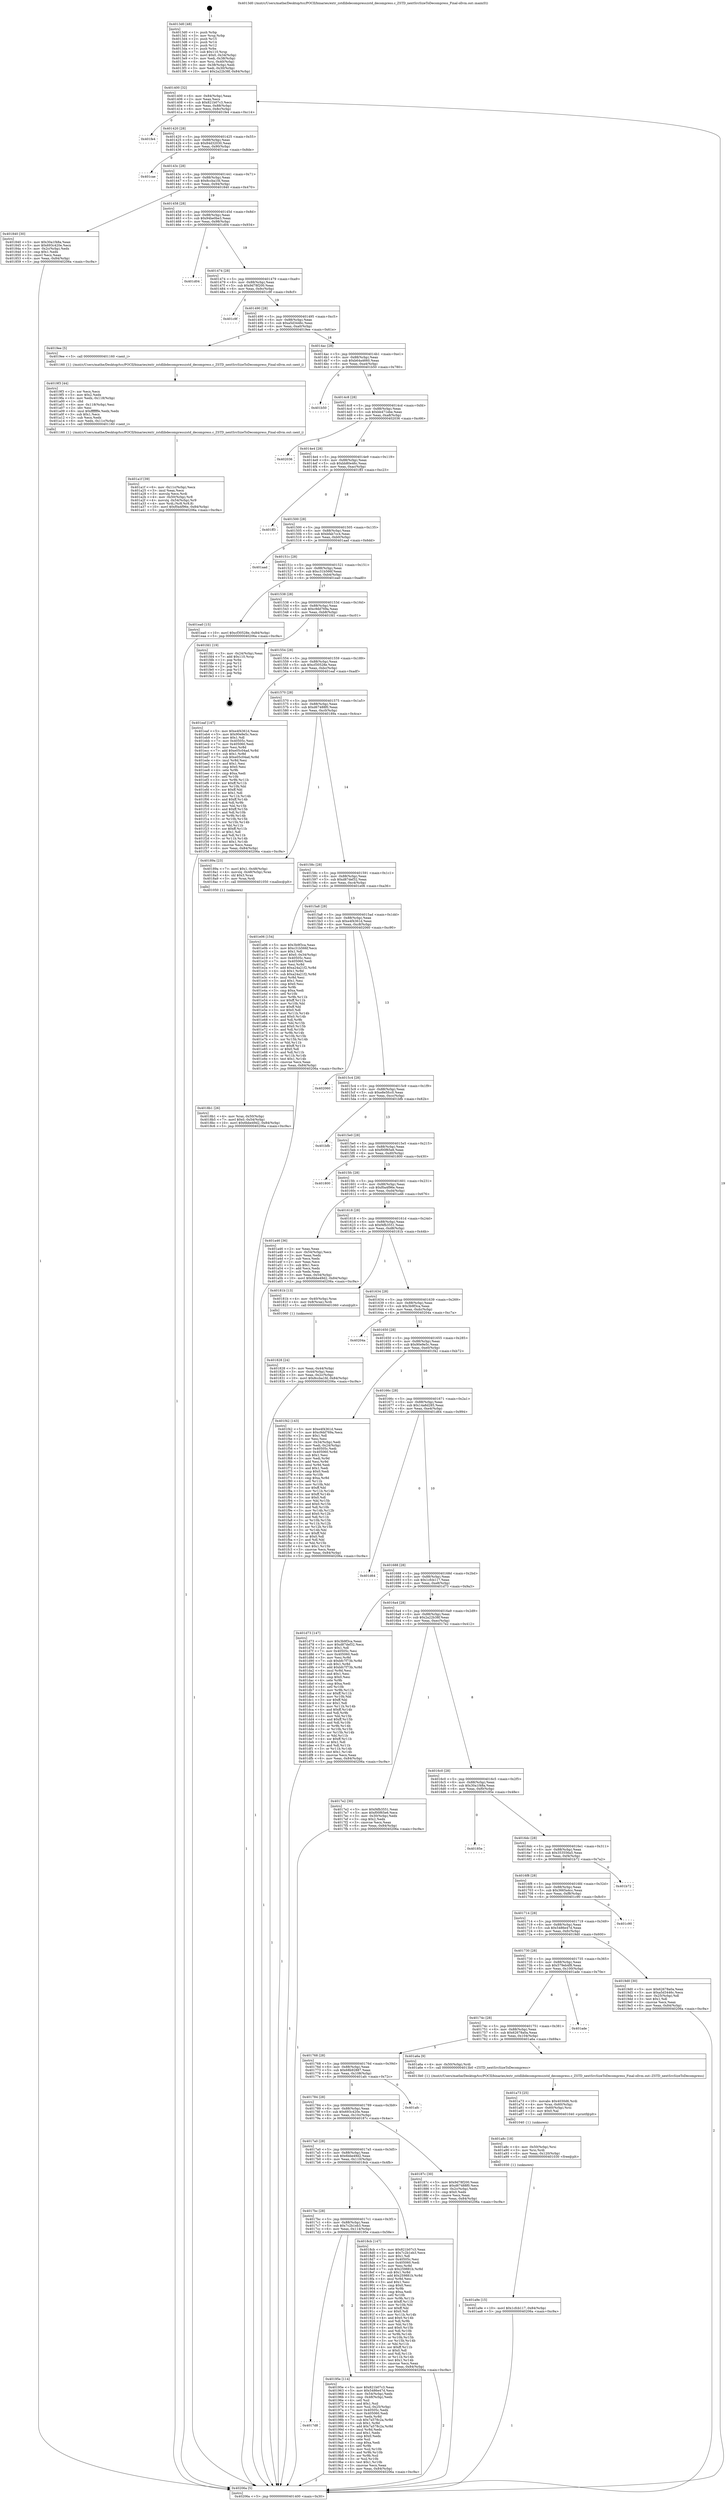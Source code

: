 digraph "0x4013d0" {
  label = "0x4013d0 (/mnt/c/Users/mathe/Desktop/tcc/POCII/binaries/extr_zstdlibdecompresszstd_decompress.c_ZSTD_nextSrcSizeToDecompress_Final-ollvm.out::main(0))"
  labelloc = "t"
  node[shape=record]

  Entry [label="",width=0.3,height=0.3,shape=circle,fillcolor=black,style=filled]
  "0x401400" [label="{
     0x401400 [32]\l
     | [instrs]\l
     &nbsp;&nbsp;0x401400 \<+6\>: mov -0x84(%rbp),%eax\l
     &nbsp;&nbsp;0x401406 \<+2\>: mov %eax,%ecx\l
     &nbsp;&nbsp;0x401408 \<+6\>: sub $0x821b07c3,%ecx\l
     &nbsp;&nbsp;0x40140e \<+6\>: mov %eax,-0x88(%rbp)\l
     &nbsp;&nbsp;0x401414 \<+6\>: mov %ecx,-0x8c(%rbp)\l
     &nbsp;&nbsp;0x40141a \<+6\>: je 0000000000401fe4 \<main+0xc14\>\l
  }"]
  "0x401fe4" [label="{
     0x401fe4\l
  }", style=dashed]
  "0x401420" [label="{
     0x401420 [28]\l
     | [instrs]\l
     &nbsp;&nbsp;0x401420 \<+5\>: jmp 0000000000401425 \<main+0x55\>\l
     &nbsp;&nbsp;0x401425 \<+6\>: mov -0x88(%rbp),%eax\l
     &nbsp;&nbsp;0x40142b \<+5\>: sub $0x84d32030,%eax\l
     &nbsp;&nbsp;0x401430 \<+6\>: mov %eax,-0x90(%rbp)\l
     &nbsp;&nbsp;0x401436 \<+6\>: je 0000000000401cae \<main+0x8de\>\l
  }"]
  Exit [label="",width=0.3,height=0.3,shape=circle,fillcolor=black,style=filled,peripheries=2]
  "0x401cae" [label="{
     0x401cae\l
  }", style=dashed]
  "0x40143c" [label="{
     0x40143c [28]\l
     | [instrs]\l
     &nbsp;&nbsp;0x40143c \<+5\>: jmp 0000000000401441 \<main+0x71\>\l
     &nbsp;&nbsp;0x401441 \<+6\>: mov -0x88(%rbp),%eax\l
     &nbsp;&nbsp;0x401447 \<+5\>: sub $0x8ccba1fd,%eax\l
     &nbsp;&nbsp;0x40144c \<+6\>: mov %eax,-0x94(%rbp)\l
     &nbsp;&nbsp;0x401452 \<+6\>: je 0000000000401840 \<main+0x470\>\l
  }"]
  "0x401a9e" [label="{
     0x401a9e [15]\l
     | [instrs]\l
     &nbsp;&nbsp;0x401a9e \<+10\>: movl $0x1cfcb117,-0x84(%rbp)\l
     &nbsp;&nbsp;0x401aa8 \<+5\>: jmp 000000000040206a \<main+0xc9a\>\l
  }"]
  "0x401840" [label="{
     0x401840 [30]\l
     | [instrs]\l
     &nbsp;&nbsp;0x401840 \<+5\>: mov $0x30a1f48a,%eax\l
     &nbsp;&nbsp;0x401845 \<+5\>: mov $0x693c420e,%ecx\l
     &nbsp;&nbsp;0x40184a \<+3\>: mov -0x2c(%rbp),%edx\l
     &nbsp;&nbsp;0x40184d \<+3\>: cmp $0x1,%edx\l
     &nbsp;&nbsp;0x401850 \<+3\>: cmovl %ecx,%eax\l
     &nbsp;&nbsp;0x401853 \<+6\>: mov %eax,-0x84(%rbp)\l
     &nbsp;&nbsp;0x401859 \<+5\>: jmp 000000000040206a \<main+0xc9a\>\l
  }"]
  "0x401458" [label="{
     0x401458 [28]\l
     | [instrs]\l
     &nbsp;&nbsp;0x401458 \<+5\>: jmp 000000000040145d \<main+0x8d\>\l
     &nbsp;&nbsp;0x40145d \<+6\>: mov -0x88(%rbp),%eax\l
     &nbsp;&nbsp;0x401463 \<+5\>: sub $0x94be0be3,%eax\l
     &nbsp;&nbsp;0x401468 \<+6\>: mov %eax,-0x98(%rbp)\l
     &nbsp;&nbsp;0x40146e \<+6\>: je 0000000000401d04 \<main+0x934\>\l
  }"]
  "0x401a8c" [label="{
     0x401a8c [18]\l
     | [instrs]\l
     &nbsp;&nbsp;0x401a8c \<+4\>: mov -0x50(%rbp),%rsi\l
     &nbsp;&nbsp;0x401a90 \<+3\>: mov %rsi,%rdi\l
     &nbsp;&nbsp;0x401a93 \<+6\>: mov %eax,-0x120(%rbp)\l
     &nbsp;&nbsp;0x401a99 \<+5\>: call 0000000000401030 \<free@plt\>\l
     | [calls]\l
     &nbsp;&nbsp;0x401030 \{1\} (unknown)\l
  }"]
  "0x401d04" [label="{
     0x401d04\l
  }", style=dashed]
  "0x401474" [label="{
     0x401474 [28]\l
     | [instrs]\l
     &nbsp;&nbsp;0x401474 \<+5\>: jmp 0000000000401479 \<main+0xa9\>\l
     &nbsp;&nbsp;0x401479 \<+6\>: mov -0x88(%rbp),%eax\l
     &nbsp;&nbsp;0x40147f \<+5\>: sub $0x9d78f200,%eax\l
     &nbsp;&nbsp;0x401484 \<+6\>: mov %eax,-0x9c(%rbp)\l
     &nbsp;&nbsp;0x40148a \<+6\>: je 0000000000401c9f \<main+0x8cf\>\l
  }"]
  "0x401a73" [label="{
     0x401a73 [25]\l
     | [instrs]\l
     &nbsp;&nbsp;0x401a73 \<+10\>: movabs $0x4030d6,%rdi\l
     &nbsp;&nbsp;0x401a7d \<+4\>: mov %rax,-0x60(%rbp)\l
     &nbsp;&nbsp;0x401a81 \<+4\>: mov -0x60(%rbp),%rsi\l
     &nbsp;&nbsp;0x401a85 \<+2\>: mov $0x0,%al\l
     &nbsp;&nbsp;0x401a87 \<+5\>: call 0000000000401040 \<printf@plt\>\l
     | [calls]\l
     &nbsp;&nbsp;0x401040 \{1\} (unknown)\l
  }"]
  "0x401c9f" [label="{
     0x401c9f\l
  }", style=dashed]
  "0x401490" [label="{
     0x401490 [28]\l
     | [instrs]\l
     &nbsp;&nbsp;0x401490 \<+5\>: jmp 0000000000401495 \<main+0xc5\>\l
     &nbsp;&nbsp;0x401495 \<+6\>: mov -0x88(%rbp),%eax\l
     &nbsp;&nbsp;0x40149b \<+5\>: sub $0xa5d3446c,%eax\l
     &nbsp;&nbsp;0x4014a0 \<+6\>: mov %eax,-0xa0(%rbp)\l
     &nbsp;&nbsp;0x4014a6 \<+6\>: je 00000000004019ee \<main+0x61e\>\l
  }"]
  "0x401a1f" [label="{
     0x401a1f [39]\l
     | [instrs]\l
     &nbsp;&nbsp;0x401a1f \<+6\>: mov -0x11c(%rbp),%ecx\l
     &nbsp;&nbsp;0x401a25 \<+3\>: imul %eax,%ecx\l
     &nbsp;&nbsp;0x401a28 \<+3\>: movslq %ecx,%rdi\l
     &nbsp;&nbsp;0x401a2b \<+4\>: mov -0x50(%rbp),%r8\l
     &nbsp;&nbsp;0x401a2f \<+4\>: movslq -0x54(%rbp),%r9\l
     &nbsp;&nbsp;0x401a33 \<+4\>: mov %rdi,(%r8,%r9,8)\l
     &nbsp;&nbsp;0x401a37 \<+10\>: movl $0xf0a4f96e,-0x84(%rbp)\l
     &nbsp;&nbsp;0x401a41 \<+5\>: jmp 000000000040206a \<main+0xc9a\>\l
  }"]
  "0x4019ee" [label="{
     0x4019ee [5]\l
     | [instrs]\l
     &nbsp;&nbsp;0x4019ee \<+5\>: call 0000000000401160 \<next_i\>\l
     | [calls]\l
     &nbsp;&nbsp;0x401160 \{1\} (/mnt/c/Users/mathe/Desktop/tcc/POCII/binaries/extr_zstdlibdecompresszstd_decompress.c_ZSTD_nextSrcSizeToDecompress_Final-ollvm.out::next_i)\l
  }"]
  "0x4014ac" [label="{
     0x4014ac [28]\l
     | [instrs]\l
     &nbsp;&nbsp;0x4014ac \<+5\>: jmp 00000000004014b1 \<main+0xe1\>\l
     &nbsp;&nbsp;0x4014b1 \<+6\>: mov -0x88(%rbp),%eax\l
     &nbsp;&nbsp;0x4014b7 \<+5\>: sub $0xb64a4660,%eax\l
     &nbsp;&nbsp;0x4014bc \<+6\>: mov %eax,-0xa4(%rbp)\l
     &nbsp;&nbsp;0x4014c2 \<+6\>: je 0000000000401b50 \<main+0x780\>\l
  }"]
  "0x4019f3" [label="{
     0x4019f3 [44]\l
     | [instrs]\l
     &nbsp;&nbsp;0x4019f3 \<+2\>: xor %ecx,%ecx\l
     &nbsp;&nbsp;0x4019f5 \<+5\>: mov $0x2,%edx\l
     &nbsp;&nbsp;0x4019fa \<+6\>: mov %edx,-0x118(%rbp)\l
     &nbsp;&nbsp;0x401a00 \<+1\>: cltd\l
     &nbsp;&nbsp;0x401a01 \<+6\>: mov -0x118(%rbp),%esi\l
     &nbsp;&nbsp;0x401a07 \<+2\>: idiv %esi\l
     &nbsp;&nbsp;0x401a09 \<+6\>: imul $0xfffffffe,%edx,%edx\l
     &nbsp;&nbsp;0x401a0f \<+3\>: sub $0x1,%ecx\l
     &nbsp;&nbsp;0x401a12 \<+2\>: sub %ecx,%edx\l
     &nbsp;&nbsp;0x401a14 \<+6\>: mov %edx,-0x11c(%rbp)\l
     &nbsp;&nbsp;0x401a1a \<+5\>: call 0000000000401160 \<next_i\>\l
     | [calls]\l
     &nbsp;&nbsp;0x401160 \{1\} (/mnt/c/Users/mathe/Desktop/tcc/POCII/binaries/extr_zstdlibdecompresszstd_decompress.c_ZSTD_nextSrcSizeToDecompress_Final-ollvm.out::next_i)\l
  }"]
  "0x401b50" [label="{
     0x401b50\l
  }", style=dashed]
  "0x4014c8" [label="{
     0x4014c8 [28]\l
     | [instrs]\l
     &nbsp;&nbsp;0x4014c8 \<+5\>: jmp 00000000004014cd \<main+0xfd\>\l
     &nbsp;&nbsp;0x4014cd \<+6\>: mov -0x88(%rbp),%eax\l
     &nbsp;&nbsp;0x4014d3 \<+5\>: sub $0xbb471ebe,%eax\l
     &nbsp;&nbsp;0x4014d8 \<+6\>: mov %eax,-0xa8(%rbp)\l
     &nbsp;&nbsp;0x4014de \<+6\>: je 0000000000402036 \<main+0xc66\>\l
  }"]
  "0x4017d8" [label="{
     0x4017d8\l
  }", style=dashed]
  "0x402036" [label="{
     0x402036\l
  }", style=dashed]
  "0x4014e4" [label="{
     0x4014e4 [28]\l
     | [instrs]\l
     &nbsp;&nbsp;0x4014e4 \<+5\>: jmp 00000000004014e9 \<main+0x119\>\l
     &nbsp;&nbsp;0x4014e9 \<+6\>: mov -0x88(%rbp),%eax\l
     &nbsp;&nbsp;0x4014ef \<+5\>: sub $0xbb80e46c,%eax\l
     &nbsp;&nbsp;0x4014f4 \<+6\>: mov %eax,-0xac(%rbp)\l
     &nbsp;&nbsp;0x4014fa \<+6\>: je 0000000000401ff3 \<main+0xc23\>\l
  }"]
  "0x40195e" [label="{
     0x40195e [114]\l
     | [instrs]\l
     &nbsp;&nbsp;0x40195e \<+5\>: mov $0x821b07c3,%eax\l
     &nbsp;&nbsp;0x401963 \<+5\>: mov $0x5486e47d,%ecx\l
     &nbsp;&nbsp;0x401968 \<+3\>: mov -0x54(%rbp),%edx\l
     &nbsp;&nbsp;0x40196b \<+3\>: cmp -0x48(%rbp),%edx\l
     &nbsp;&nbsp;0x40196e \<+4\>: setl %sil\l
     &nbsp;&nbsp;0x401972 \<+4\>: and $0x1,%sil\l
     &nbsp;&nbsp;0x401976 \<+4\>: mov %sil,-0x25(%rbp)\l
     &nbsp;&nbsp;0x40197a \<+7\>: mov 0x40505c,%edx\l
     &nbsp;&nbsp;0x401981 \<+7\>: mov 0x405060,%edi\l
     &nbsp;&nbsp;0x401988 \<+3\>: mov %edx,%r8d\l
     &nbsp;&nbsp;0x40198b \<+7\>: sub $0x7a578c2a,%r8d\l
     &nbsp;&nbsp;0x401992 \<+4\>: sub $0x1,%r8d\l
     &nbsp;&nbsp;0x401996 \<+7\>: add $0x7a578c2a,%r8d\l
     &nbsp;&nbsp;0x40199d \<+4\>: imul %r8d,%edx\l
     &nbsp;&nbsp;0x4019a1 \<+3\>: and $0x1,%edx\l
     &nbsp;&nbsp;0x4019a4 \<+3\>: cmp $0x0,%edx\l
     &nbsp;&nbsp;0x4019a7 \<+4\>: sete %sil\l
     &nbsp;&nbsp;0x4019ab \<+3\>: cmp $0xa,%edi\l
     &nbsp;&nbsp;0x4019ae \<+4\>: setl %r9b\l
     &nbsp;&nbsp;0x4019b2 \<+3\>: mov %sil,%r10b\l
     &nbsp;&nbsp;0x4019b5 \<+3\>: and %r9b,%r10b\l
     &nbsp;&nbsp;0x4019b8 \<+3\>: xor %r9b,%sil\l
     &nbsp;&nbsp;0x4019bb \<+3\>: or %sil,%r10b\l
     &nbsp;&nbsp;0x4019be \<+4\>: test $0x1,%r10b\l
     &nbsp;&nbsp;0x4019c2 \<+3\>: cmovne %ecx,%eax\l
     &nbsp;&nbsp;0x4019c5 \<+6\>: mov %eax,-0x84(%rbp)\l
     &nbsp;&nbsp;0x4019cb \<+5\>: jmp 000000000040206a \<main+0xc9a\>\l
  }"]
  "0x401ff3" [label="{
     0x401ff3\l
  }", style=dashed]
  "0x401500" [label="{
     0x401500 [28]\l
     | [instrs]\l
     &nbsp;&nbsp;0x401500 \<+5\>: jmp 0000000000401505 \<main+0x135\>\l
     &nbsp;&nbsp;0x401505 \<+6\>: mov -0x88(%rbp),%eax\l
     &nbsp;&nbsp;0x40150b \<+5\>: sub $0xbfab7cc4,%eax\l
     &nbsp;&nbsp;0x401510 \<+6\>: mov %eax,-0xb0(%rbp)\l
     &nbsp;&nbsp;0x401516 \<+6\>: je 0000000000401aad \<main+0x6dd\>\l
  }"]
  "0x4017bc" [label="{
     0x4017bc [28]\l
     | [instrs]\l
     &nbsp;&nbsp;0x4017bc \<+5\>: jmp 00000000004017c1 \<main+0x3f1\>\l
     &nbsp;&nbsp;0x4017c1 \<+6\>: mov -0x88(%rbp),%eax\l
     &nbsp;&nbsp;0x4017c7 \<+5\>: sub $0x7c2b1eb3,%eax\l
     &nbsp;&nbsp;0x4017cc \<+6\>: mov %eax,-0x114(%rbp)\l
     &nbsp;&nbsp;0x4017d2 \<+6\>: je 000000000040195e \<main+0x58e\>\l
  }"]
  "0x401aad" [label="{
     0x401aad\l
  }", style=dashed]
  "0x40151c" [label="{
     0x40151c [28]\l
     | [instrs]\l
     &nbsp;&nbsp;0x40151c \<+5\>: jmp 0000000000401521 \<main+0x151\>\l
     &nbsp;&nbsp;0x401521 \<+6\>: mov -0x88(%rbp),%eax\l
     &nbsp;&nbsp;0x401527 \<+5\>: sub $0xc31b566f,%eax\l
     &nbsp;&nbsp;0x40152c \<+6\>: mov %eax,-0xb4(%rbp)\l
     &nbsp;&nbsp;0x401532 \<+6\>: je 0000000000401ea0 \<main+0xad0\>\l
  }"]
  "0x4018cb" [label="{
     0x4018cb [147]\l
     | [instrs]\l
     &nbsp;&nbsp;0x4018cb \<+5\>: mov $0x821b07c3,%eax\l
     &nbsp;&nbsp;0x4018d0 \<+5\>: mov $0x7c2b1eb3,%ecx\l
     &nbsp;&nbsp;0x4018d5 \<+2\>: mov $0x1,%dl\l
     &nbsp;&nbsp;0x4018d7 \<+7\>: mov 0x40505c,%esi\l
     &nbsp;&nbsp;0x4018de \<+7\>: mov 0x405060,%edi\l
     &nbsp;&nbsp;0x4018e5 \<+3\>: mov %esi,%r8d\l
     &nbsp;&nbsp;0x4018e8 \<+7\>: sub $0x259881b,%r8d\l
     &nbsp;&nbsp;0x4018ef \<+4\>: sub $0x1,%r8d\l
     &nbsp;&nbsp;0x4018f3 \<+7\>: add $0x259881b,%r8d\l
     &nbsp;&nbsp;0x4018fa \<+4\>: imul %r8d,%esi\l
     &nbsp;&nbsp;0x4018fe \<+3\>: and $0x1,%esi\l
     &nbsp;&nbsp;0x401901 \<+3\>: cmp $0x0,%esi\l
     &nbsp;&nbsp;0x401904 \<+4\>: sete %r9b\l
     &nbsp;&nbsp;0x401908 \<+3\>: cmp $0xa,%edi\l
     &nbsp;&nbsp;0x40190b \<+4\>: setl %r10b\l
     &nbsp;&nbsp;0x40190f \<+3\>: mov %r9b,%r11b\l
     &nbsp;&nbsp;0x401912 \<+4\>: xor $0xff,%r11b\l
     &nbsp;&nbsp;0x401916 \<+3\>: mov %r10b,%bl\l
     &nbsp;&nbsp;0x401919 \<+3\>: xor $0xff,%bl\l
     &nbsp;&nbsp;0x40191c \<+3\>: xor $0x0,%dl\l
     &nbsp;&nbsp;0x40191f \<+3\>: mov %r11b,%r14b\l
     &nbsp;&nbsp;0x401922 \<+4\>: and $0x0,%r14b\l
     &nbsp;&nbsp;0x401926 \<+3\>: and %dl,%r9b\l
     &nbsp;&nbsp;0x401929 \<+3\>: mov %bl,%r15b\l
     &nbsp;&nbsp;0x40192c \<+4\>: and $0x0,%r15b\l
     &nbsp;&nbsp;0x401930 \<+3\>: and %dl,%r10b\l
     &nbsp;&nbsp;0x401933 \<+3\>: or %r9b,%r14b\l
     &nbsp;&nbsp;0x401936 \<+3\>: or %r10b,%r15b\l
     &nbsp;&nbsp;0x401939 \<+3\>: xor %r15b,%r14b\l
     &nbsp;&nbsp;0x40193c \<+3\>: or %bl,%r11b\l
     &nbsp;&nbsp;0x40193f \<+4\>: xor $0xff,%r11b\l
     &nbsp;&nbsp;0x401943 \<+3\>: or $0x0,%dl\l
     &nbsp;&nbsp;0x401946 \<+3\>: and %dl,%r11b\l
     &nbsp;&nbsp;0x401949 \<+3\>: or %r11b,%r14b\l
     &nbsp;&nbsp;0x40194c \<+4\>: test $0x1,%r14b\l
     &nbsp;&nbsp;0x401950 \<+3\>: cmovne %ecx,%eax\l
     &nbsp;&nbsp;0x401953 \<+6\>: mov %eax,-0x84(%rbp)\l
     &nbsp;&nbsp;0x401959 \<+5\>: jmp 000000000040206a \<main+0xc9a\>\l
  }"]
  "0x401ea0" [label="{
     0x401ea0 [15]\l
     | [instrs]\l
     &nbsp;&nbsp;0x401ea0 \<+10\>: movl $0xcf30528e,-0x84(%rbp)\l
     &nbsp;&nbsp;0x401eaa \<+5\>: jmp 000000000040206a \<main+0xc9a\>\l
  }"]
  "0x401538" [label="{
     0x401538 [28]\l
     | [instrs]\l
     &nbsp;&nbsp;0x401538 \<+5\>: jmp 000000000040153d \<main+0x16d\>\l
     &nbsp;&nbsp;0x40153d \<+6\>: mov -0x88(%rbp),%eax\l
     &nbsp;&nbsp;0x401543 \<+5\>: sub $0xc9dd769a,%eax\l
     &nbsp;&nbsp;0x401548 \<+6\>: mov %eax,-0xb8(%rbp)\l
     &nbsp;&nbsp;0x40154e \<+6\>: je 0000000000401fd1 \<main+0xc01\>\l
  }"]
  "0x4018b1" [label="{
     0x4018b1 [26]\l
     | [instrs]\l
     &nbsp;&nbsp;0x4018b1 \<+4\>: mov %rax,-0x50(%rbp)\l
     &nbsp;&nbsp;0x4018b5 \<+7\>: movl $0x0,-0x54(%rbp)\l
     &nbsp;&nbsp;0x4018bc \<+10\>: movl $0x6bbe49d2,-0x84(%rbp)\l
     &nbsp;&nbsp;0x4018c6 \<+5\>: jmp 000000000040206a \<main+0xc9a\>\l
  }"]
  "0x401fd1" [label="{
     0x401fd1 [19]\l
     | [instrs]\l
     &nbsp;&nbsp;0x401fd1 \<+3\>: mov -0x24(%rbp),%eax\l
     &nbsp;&nbsp;0x401fd4 \<+7\>: add $0x110,%rsp\l
     &nbsp;&nbsp;0x401fdb \<+1\>: pop %rbx\l
     &nbsp;&nbsp;0x401fdc \<+2\>: pop %r12\l
     &nbsp;&nbsp;0x401fde \<+2\>: pop %r14\l
     &nbsp;&nbsp;0x401fe0 \<+2\>: pop %r15\l
     &nbsp;&nbsp;0x401fe2 \<+1\>: pop %rbp\l
     &nbsp;&nbsp;0x401fe3 \<+1\>: ret\l
  }"]
  "0x401554" [label="{
     0x401554 [28]\l
     | [instrs]\l
     &nbsp;&nbsp;0x401554 \<+5\>: jmp 0000000000401559 \<main+0x189\>\l
     &nbsp;&nbsp;0x401559 \<+6\>: mov -0x88(%rbp),%eax\l
     &nbsp;&nbsp;0x40155f \<+5\>: sub $0xcf30528e,%eax\l
     &nbsp;&nbsp;0x401564 \<+6\>: mov %eax,-0xbc(%rbp)\l
     &nbsp;&nbsp;0x40156a \<+6\>: je 0000000000401eaf \<main+0xadf\>\l
  }"]
  "0x4017a0" [label="{
     0x4017a0 [28]\l
     | [instrs]\l
     &nbsp;&nbsp;0x4017a0 \<+5\>: jmp 00000000004017a5 \<main+0x3d5\>\l
     &nbsp;&nbsp;0x4017a5 \<+6\>: mov -0x88(%rbp),%eax\l
     &nbsp;&nbsp;0x4017ab \<+5\>: sub $0x6bbe49d2,%eax\l
     &nbsp;&nbsp;0x4017b0 \<+6\>: mov %eax,-0x110(%rbp)\l
     &nbsp;&nbsp;0x4017b6 \<+6\>: je 00000000004018cb \<main+0x4fb\>\l
  }"]
  "0x401eaf" [label="{
     0x401eaf [147]\l
     | [instrs]\l
     &nbsp;&nbsp;0x401eaf \<+5\>: mov $0xe4f4361d,%eax\l
     &nbsp;&nbsp;0x401eb4 \<+5\>: mov $0x90e9e5c,%ecx\l
     &nbsp;&nbsp;0x401eb9 \<+2\>: mov $0x1,%dl\l
     &nbsp;&nbsp;0x401ebb \<+7\>: mov 0x40505c,%esi\l
     &nbsp;&nbsp;0x401ec2 \<+7\>: mov 0x405060,%edi\l
     &nbsp;&nbsp;0x401ec9 \<+3\>: mov %esi,%r8d\l
     &nbsp;&nbsp;0x401ecc \<+7\>: add $0xe05c04ad,%r8d\l
     &nbsp;&nbsp;0x401ed3 \<+4\>: sub $0x1,%r8d\l
     &nbsp;&nbsp;0x401ed7 \<+7\>: sub $0xe05c04ad,%r8d\l
     &nbsp;&nbsp;0x401ede \<+4\>: imul %r8d,%esi\l
     &nbsp;&nbsp;0x401ee2 \<+3\>: and $0x1,%esi\l
     &nbsp;&nbsp;0x401ee5 \<+3\>: cmp $0x0,%esi\l
     &nbsp;&nbsp;0x401ee8 \<+4\>: sete %r9b\l
     &nbsp;&nbsp;0x401eec \<+3\>: cmp $0xa,%edi\l
     &nbsp;&nbsp;0x401eef \<+4\>: setl %r10b\l
     &nbsp;&nbsp;0x401ef3 \<+3\>: mov %r9b,%r11b\l
     &nbsp;&nbsp;0x401ef6 \<+4\>: xor $0xff,%r11b\l
     &nbsp;&nbsp;0x401efa \<+3\>: mov %r10b,%bl\l
     &nbsp;&nbsp;0x401efd \<+3\>: xor $0xff,%bl\l
     &nbsp;&nbsp;0x401f00 \<+3\>: xor $0x1,%dl\l
     &nbsp;&nbsp;0x401f03 \<+3\>: mov %r11b,%r14b\l
     &nbsp;&nbsp;0x401f06 \<+4\>: and $0xff,%r14b\l
     &nbsp;&nbsp;0x401f0a \<+3\>: and %dl,%r9b\l
     &nbsp;&nbsp;0x401f0d \<+3\>: mov %bl,%r15b\l
     &nbsp;&nbsp;0x401f10 \<+4\>: and $0xff,%r15b\l
     &nbsp;&nbsp;0x401f14 \<+3\>: and %dl,%r10b\l
     &nbsp;&nbsp;0x401f17 \<+3\>: or %r9b,%r14b\l
     &nbsp;&nbsp;0x401f1a \<+3\>: or %r10b,%r15b\l
     &nbsp;&nbsp;0x401f1d \<+3\>: xor %r15b,%r14b\l
     &nbsp;&nbsp;0x401f20 \<+3\>: or %bl,%r11b\l
     &nbsp;&nbsp;0x401f23 \<+4\>: xor $0xff,%r11b\l
     &nbsp;&nbsp;0x401f27 \<+3\>: or $0x1,%dl\l
     &nbsp;&nbsp;0x401f2a \<+3\>: and %dl,%r11b\l
     &nbsp;&nbsp;0x401f2d \<+3\>: or %r11b,%r14b\l
     &nbsp;&nbsp;0x401f30 \<+4\>: test $0x1,%r14b\l
     &nbsp;&nbsp;0x401f34 \<+3\>: cmovne %ecx,%eax\l
     &nbsp;&nbsp;0x401f37 \<+6\>: mov %eax,-0x84(%rbp)\l
     &nbsp;&nbsp;0x401f3d \<+5\>: jmp 000000000040206a \<main+0xc9a\>\l
  }"]
  "0x401570" [label="{
     0x401570 [28]\l
     | [instrs]\l
     &nbsp;&nbsp;0x401570 \<+5\>: jmp 0000000000401575 \<main+0x1a5\>\l
     &nbsp;&nbsp;0x401575 \<+6\>: mov -0x88(%rbp),%eax\l
     &nbsp;&nbsp;0x40157b \<+5\>: sub $0xd67488f0,%eax\l
     &nbsp;&nbsp;0x401580 \<+6\>: mov %eax,-0xc0(%rbp)\l
     &nbsp;&nbsp;0x401586 \<+6\>: je 000000000040189a \<main+0x4ca\>\l
  }"]
  "0x40187c" [label="{
     0x40187c [30]\l
     | [instrs]\l
     &nbsp;&nbsp;0x40187c \<+5\>: mov $0x9d78f200,%eax\l
     &nbsp;&nbsp;0x401881 \<+5\>: mov $0xd67488f0,%ecx\l
     &nbsp;&nbsp;0x401886 \<+3\>: mov -0x2c(%rbp),%edx\l
     &nbsp;&nbsp;0x401889 \<+3\>: cmp $0x0,%edx\l
     &nbsp;&nbsp;0x40188c \<+3\>: cmove %ecx,%eax\l
     &nbsp;&nbsp;0x40188f \<+6\>: mov %eax,-0x84(%rbp)\l
     &nbsp;&nbsp;0x401895 \<+5\>: jmp 000000000040206a \<main+0xc9a\>\l
  }"]
  "0x40189a" [label="{
     0x40189a [23]\l
     | [instrs]\l
     &nbsp;&nbsp;0x40189a \<+7\>: movl $0x1,-0x48(%rbp)\l
     &nbsp;&nbsp;0x4018a1 \<+4\>: movslq -0x48(%rbp),%rax\l
     &nbsp;&nbsp;0x4018a5 \<+4\>: shl $0x3,%rax\l
     &nbsp;&nbsp;0x4018a9 \<+3\>: mov %rax,%rdi\l
     &nbsp;&nbsp;0x4018ac \<+5\>: call 0000000000401050 \<malloc@plt\>\l
     | [calls]\l
     &nbsp;&nbsp;0x401050 \{1\} (unknown)\l
  }"]
  "0x40158c" [label="{
     0x40158c [28]\l
     | [instrs]\l
     &nbsp;&nbsp;0x40158c \<+5\>: jmp 0000000000401591 \<main+0x1c1\>\l
     &nbsp;&nbsp;0x401591 \<+6\>: mov -0x88(%rbp),%eax\l
     &nbsp;&nbsp;0x401597 \<+5\>: sub $0xd87def32,%eax\l
     &nbsp;&nbsp;0x40159c \<+6\>: mov %eax,-0xc4(%rbp)\l
     &nbsp;&nbsp;0x4015a2 \<+6\>: je 0000000000401e06 \<main+0xa36\>\l
  }"]
  "0x401784" [label="{
     0x401784 [28]\l
     | [instrs]\l
     &nbsp;&nbsp;0x401784 \<+5\>: jmp 0000000000401789 \<main+0x3b9\>\l
     &nbsp;&nbsp;0x401789 \<+6\>: mov -0x88(%rbp),%eax\l
     &nbsp;&nbsp;0x40178f \<+5\>: sub $0x693c420e,%eax\l
     &nbsp;&nbsp;0x401794 \<+6\>: mov %eax,-0x10c(%rbp)\l
     &nbsp;&nbsp;0x40179a \<+6\>: je 000000000040187c \<main+0x4ac\>\l
  }"]
  "0x401e06" [label="{
     0x401e06 [154]\l
     | [instrs]\l
     &nbsp;&nbsp;0x401e06 \<+5\>: mov $0x3b9f3ca,%eax\l
     &nbsp;&nbsp;0x401e0b \<+5\>: mov $0xc31b566f,%ecx\l
     &nbsp;&nbsp;0x401e10 \<+2\>: mov $0x1,%dl\l
     &nbsp;&nbsp;0x401e12 \<+7\>: movl $0x0,-0x34(%rbp)\l
     &nbsp;&nbsp;0x401e19 \<+7\>: mov 0x40505c,%esi\l
     &nbsp;&nbsp;0x401e20 \<+7\>: mov 0x405060,%edi\l
     &nbsp;&nbsp;0x401e27 \<+3\>: mov %esi,%r8d\l
     &nbsp;&nbsp;0x401e2a \<+7\>: add $0xa24a21f2,%r8d\l
     &nbsp;&nbsp;0x401e31 \<+4\>: sub $0x1,%r8d\l
     &nbsp;&nbsp;0x401e35 \<+7\>: sub $0xa24a21f2,%r8d\l
     &nbsp;&nbsp;0x401e3c \<+4\>: imul %r8d,%esi\l
     &nbsp;&nbsp;0x401e40 \<+3\>: and $0x1,%esi\l
     &nbsp;&nbsp;0x401e43 \<+3\>: cmp $0x0,%esi\l
     &nbsp;&nbsp;0x401e46 \<+4\>: sete %r9b\l
     &nbsp;&nbsp;0x401e4a \<+3\>: cmp $0xa,%edi\l
     &nbsp;&nbsp;0x401e4d \<+4\>: setl %r10b\l
     &nbsp;&nbsp;0x401e51 \<+3\>: mov %r9b,%r11b\l
     &nbsp;&nbsp;0x401e54 \<+4\>: xor $0xff,%r11b\l
     &nbsp;&nbsp;0x401e58 \<+3\>: mov %r10b,%bl\l
     &nbsp;&nbsp;0x401e5b \<+3\>: xor $0xff,%bl\l
     &nbsp;&nbsp;0x401e5e \<+3\>: xor $0x0,%dl\l
     &nbsp;&nbsp;0x401e61 \<+3\>: mov %r11b,%r14b\l
     &nbsp;&nbsp;0x401e64 \<+4\>: and $0x0,%r14b\l
     &nbsp;&nbsp;0x401e68 \<+3\>: and %dl,%r9b\l
     &nbsp;&nbsp;0x401e6b \<+3\>: mov %bl,%r15b\l
     &nbsp;&nbsp;0x401e6e \<+4\>: and $0x0,%r15b\l
     &nbsp;&nbsp;0x401e72 \<+3\>: and %dl,%r10b\l
     &nbsp;&nbsp;0x401e75 \<+3\>: or %r9b,%r14b\l
     &nbsp;&nbsp;0x401e78 \<+3\>: or %r10b,%r15b\l
     &nbsp;&nbsp;0x401e7b \<+3\>: xor %r15b,%r14b\l
     &nbsp;&nbsp;0x401e7e \<+3\>: or %bl,%r11b\l
     &nbsp;&nbsp;0x401e81 \<+4\>: xor $0xff,%r11b\l
     &nbsp;&nbsp;0x401e85 \<+3\>: or $0x0,%dl\l
     &nbsp;&nbsp;0x401e88 \<+3\>: and %dl,%r11b\l
     &nbsp;&nbsp;0x401e8b \<+3\>: or %r11b,%r14b\l
     &nbsp;&nbsp;0x401e8e \<+4\>: test $0x1,%r14b\l
     &nbsp;&nbsp;0x401e92 \<+3\>: cmovne %ecx,%eax\l
     &nbsp;&nbsp;0x401e95 \<+6\>: mov %eax,-0x84(%rbp)\l
     &nbsp;&nbsp;0x401e9b \<+5\>: jmp 000000000040206a \<main+0xc9a\>\l
  }"]
  "0x4015a8" [label="{
     0x4015a8 [28]\l
     | [instrs]\l
     &nbsp;&nbsp;0x4015a8 \<+5\>: jmp 00000000004015ad \<main+0x1dd\>\l
     &nbsp;&nbsp;0x4015ad \<+6\>: mov -0x88(%rbp),%eax\l
     &nbsp;&nbsp;0x4015b3 \<+5\>: sub $0xe4f4361d,%eax\l
     &nbsp;&nbsp;0x4015b8 \<+6\>: mov %eax,-0xc8(%rbp)\l
     &nbsp;&nbsp;0x4015be \<+6\>: je 0000000000402060 \<main+0xc90\>\l
  }"]
  "0x401afc" [label="{
     0x401afc\l
  }", style=dashed]
  "0x402060" [label="{
     0x402060\l
  }", style=dashed]
  "0x4015c4" [label="{
     0x4015c4 [28]\l
     | [instrs]\l
     &nbsp;&nbsp;0x4015c4 \<+5\>: jmp 00000000004015c9 \<main+0x1f9\>\l
     &nbsp;&nbsp;0x4015c9 \<+6\>: mov -0x88(%rbp),%eax\l
     &nbsp;&nbsp;0x4015cf \<+5\>: sub $0xe8e5fcc0,%eax\l
     &nbsp;&nbsp;0x4015d4 \<+6\>: mov %eax,-0xcc(%rbp)\l
     &nbsp;&nbsp;0x4015da \<+6\>: je 0000000000401bfb \<main+0x82b\>\l
  }"]
  "0x401768" [label="{
     0x401768 [28]\l
     | [instrs]\l
     &nbsp;&nbsp;0x401768 \<+5\>: jmp 000000000040176d \<main+0x39d\>\l
     &nbsp;&nbsp;0x40176d \<+6\>: mov -0x88(%rbp),%eax\l
     &nbsp;&nbsp;0x401773 \<+5\>: sub $0x68b92887,%eax\l
     &nbsp;&nbsp;0x401778 \<+6\>: mov %eax,-0x108(%rbp)\l
     &nbsp;&nbsp;0x40177e \<+6\>: je 0000000000401afc \<main+0x72c\>\l
  }"]
  "0x401bfb" [label="{
     0x401bfb\l
  }", style=dashed]
  "0x4015e0" [label="{
     0x4015e0 [28]\l
     | [instrs]\l
     &nbsp;&nbsp;0x4015e0 \<+5\>: jmp 00000000004015e5 \<main+0x215\>\l
     &nbsp;&nbsp;0x4015e5 \<+6\>: mov -0x88(%rbp),%eax\l
     &nbsp;&nbsp;0x4015eb \<+5\>: sub $0xf00f65e6,%eax\l
     &nbsp;&nbsp;0x4015f0 \<+6\>: mov %eax,-0xd0(%rbp)\l
     &nbsp;&nbsp;0x4015f6 \<+6\>: je 0000000000401800 \<main+0x430\>\l
  }"]
  "0x401a6a" [label="{
     0x401a6a [9]\l
     | [instrs]\l
     &nbsp;&nbsp;0x401a6a \<+4\>: mov -0x50(%rbp),%rdi\l
     &nbsp;&nbsp;0x401a6e \<+5\>: call 00000000004013b0 \<ZSTD_nextSrcSizeToDecompress\>\l
     | [calls]\l
     &nbsp;&nbsp;0x4013b0 \{1\} (/mnt/c/Users/mathe/Desktop/tcc/POCII/binaries/extr_zstdlibdecompresszstd_decompress.c_ZSTD_nextSrcSizeToDecompress_Final-ollvm.out::ZSTD_nextSrcSizeToDecompress)\l
  }"]
  "0x401800" [label="{
     0x401800\l
  }", style=dashed]
  "0x4015fc" [label="{
     0x4015fc [28]\l
     | [instrs]\l
     &nbsp;&nbsp;0x4015fc \<+5\>: jmp 0000000000401601 \<main+0x231\>\l
     &nbsp;&nbsp;0x401601 \<+6\>: mov -0x88(%rbp),%eax\l
     &nbsp;&nbsp;0x401607 \<+5\>: sub $0xf0a4f96e,%eax\l
     &nbsp;&nbsp;0x40160c \<+6\>: mov %eax,-0xd4(%rbp)\l
     &nbsp;&nbsp;0x401612 \<+6\>: je 0000000000401a46 \<main+0x676\>\l
  }"]
  "0x40174c" [label="{
     0x40174c [28]\l
     | [instrs]\l
     &nbsp;&nbsp;0x40174c \<+5\>: jmp 0000000000401751 \<main+0x381\>\l
     &nbsp;&nbsp;0x401751 \<+6\>: mov -0x88(%rbp),%eax\l
     &nbsp;&nbsp;0x401757 \<+5\>: sub $0x62678a0a,%eax\l
     &nbsp;&nbsp;0x40175c \<+6\>: mov %eax,-0x104(%rbp)\l
     &nbsp;&nbsp;0x401762 \<+6\>: je 0000000000401a6a \<main+0x69a\>\l
  }"]
  "0x401a46" [label="{
     0x401a46 [36]\l
     | [instrs]\l
     &nbsp;&nbsp;0x401a46 \<+2\>: xor %eax,%eax\l
     &nbsp;&nbsp;0x401a48 \<+3\>: mov -0x54(%rbp),%ecx\l
     &nbsp;&nbsp;0x401a4b \<+2\>: mov %eax,%edx\l
     &nbsp;&nbsp;0x401a4d \<+2\>: sub %ecx,%edx\l
     &nbsp;&nbsp;0x401a4f \<+2\>: mov %eax,%ecx\l
     &nbsp;&nbsp;0x401a51 \<+3\>: sub $0x1,%ecx\l
     &nbsp;&nbsp;0x401a54 \<+2\>: add %ecx,%edx\l
     &nbsp;&nbsp;0x401a56 \<+2\>: sub %edx,%eax\l
     &nbsp;&nbsp;0x401a58 \<+3\>: mov %eax,-0x54(%rbp)\l
     &nbsp;&nbsp;0x401a5b \<+10\>: movl $0x6bbe49d2,-0x84(%rbp)\l
     &nbsp;&nbsp;0x401a65 \<+5\>: jmp 000000000040206a \<main+0xc9a\>\l
  }"]
  "0x401618" [label="{
     0x401618 [28]\l
     | [instrs]\l
     &nbsp;&nbsp;0x401618 \<+5\>: jmp 000000000040161d \<main+0x24d\>\l
     &nbsp;&nbsp;0x40161d \<+6\>: mov -0x88(%rbp),%eax\l
     &nbsp;&nbsp;0x401623 \<+5\>: sub $0xf4fb3551,%eax\l
     &nbsp;&nbsp;0x401628 \<+6\>: mov %eax,-0xd8(%rbp)\l
     &nbsp;&nbsp;0x40162e \<+6\>: je 000000000040181b \<main+0x44b\>\l
  }"]
  "0x401ade" [label="{
     0x401ade\l
  }", style=dashed]
  "0x40181b" [label="{
     0x40181b [13]\l
     | [instrs]\l
     &nbsp;&nbsp;0x40181b \<+4\>: mov -0x40(%rbp),%rax\l
     &nbsp;&nbsp;0x40181f \<+4\>: mov 0x8(%rax),%rdi\l
     &nbsp;&nbsp;0x401823 \<+5\>: call 0000000000401060 \<atoi@plt\>\l
     | [calls]\l
     &nbsp;&nbsp;0x401060 \{1\} (unknown)\l
  }"]
  "0x401634" [label="{
     0x401634 [28]\l
     | [instrs]\l
     &nbsp;&nbsp;0x401634 \<+5\>: jmp 0000000000401639 \<main+0x269\>\l
     &nbsp;&nbsp;0x401639 \<+6\>: mov -0x88(%rbp),%eax\l
     &nbsp;&nbsp;0x40163f \<+5\>: sub $0x3b9f3ca,%eax\l
     &nbsp;&nbsp;0x401644 \<+6\>: mov %eax,-0xdc(%rbp)\l
     &nbsp;&nbsp;0x40164a \<+6\>: je 000000000040204a \<main+0xc7a\>\l
  }"]
  "0x401730" [label="{
     0x401730 [28]\l
     | [instrs]\l
     &nbsp;&nbsp;0x401730 \<+5\>: jmp 0000000000401735 \<main+0x365\>\l
     &nbsp;&nbsp;0x401735 \<+6\>: mov -0x88(%rbp),%eax\l
     &nbsp;&nbsp;0x40173b \<+5\>: sub $0x579eb4f8,%eax\l
     &nbsp;&nbsp;0x401740 \<+6\>: mov %eax,-0x100(%rbp)\l
     &nbsp;&nbsp;0x401746 \<+6\>: je 0000000000401ade \<main+0x70e\>\l
  }"]
  "0x40204a" [label="{
     0x40204a\l
  }", style=dashed]
  "0x401650" [label="{
     0x401650 [28]\l
     | [instrs]\l
     &nbsp;&nbsp;0x401650 \<+5\>: jmp 0000000000401655 \<main+0x285\>\l
     &nbsp;&nbsp;0x401655 \<+6\>: mov -0x88(%rbp),%eax\l
     &nbsp;&nbsp;0x40165b \<+5\>: sub $0x90e9e5c,%eax\l
     &nbsp;&nbsp;0x401660 \<+6\>: mov %eax,-0xe0(%rbp)\l
     &nbsp;&nbsp;0x401666 \<+6\>: je 0000000000401f42 \<main+0xb72\>\l
  }"]
  "0x4019d0" [label="{
     0x4019d0 [30]\l
     | [instrs]\l
     &nbsp;&nbsp;0x4019d0 \<+5\>: mov $0x62678a0a,%eax\l
     &nbsp;&nbsp;0x4019d5 \<+5\>: mov $0xa5d3446c,%ecx\l
     &nbsp;&nbsp;0x4019da \<+3\>: mov -0x25(%rbp),%dl\l
     &nbsp;&nbsp;0x4019dd \<+3\>: test $0x1,%dl\l
     &nbsp;&nbsp;0x4019e0 \<+3\>: cmovne %ecx,%eax\l
     &nbsp;&nbsp;0x4019e3 \<+6\>: mov %eax,-0x84(%rbp)\l
     &nbsp;&nbsp;0x4019e9 \<+5\>: jmp 000000000040206a \<main+0xc9a\>\l
  }"]
  "0x401f42" [label="{
     0x401f42 [143]\l
     | [instrs]\l
     &nbsp;&nbsp;0x401f42 \<+5\>: mov $0xe4f4361d,%eax\l
     &nbsp;&nbsp;0x401f47 \<+5\>: mov $0xc9dd769a,%ecx\l
     &nbsp;&nbsp;0x401f4c \<+2\>: mov $0x1,%dl\l
     &nbsp;&nbsp;0x401f4e \<+2\>: xor %esi,%esi\l
     &nbsp;&nbsp;0x401f50 \<+3\>: mov -0x34(%rbp),%edi\l
     &nbsp;&nbsp;0x401f53 \<+3\>: mov %edi,-0x24(%rbp)\l
     &nbsp;&nbsp;0x401f56 \<+7\>: mov 0x40505c,%edi\l
     &nbsp;&nbsp;0x401f5d \<+8\>: mov 0x405060,%r8d\l
     &nbsp;&nbsp;0x401f65 \<+3\>: sub $0x1,%esi\l
     &nbsp;&nbsp;0x401f68 \<+3\>: mov %edi,%r9d\l
     &nbsp;&nbsp;0x401f6b \<+3\>: add %esi,%r9d\l
     &nbsp;&nbsp;0x401f6e \<+4\>: imul %r9d,%edi\l
     &nbsp;&nbsp;0x401f72 \<+3\>: and $0x1,%edi\l
     &nbsp;&nbsp;0x401f75 \<+3\>: cmp $0x0,%edi\l
     &nbsp;&nbsp;0x401f78 \<+4\>: sete %r10b\l
     &nbsp;&nbsp;0x401f7c \<+4\>: cmp $0xa,%r8d\l
     &nbsp;&nbsp;0x401f80 \<+4\>: setl %r11b\l
     &nbsp;&nbsp;0x401f84 \<+3\>: mov %r10b,%bl\l
     &nbsp;&nbsp;0x401f87 \<+3\>: xor $0xff,%bl\l
     &nbsp;&nbsp;0x401f8a \<+3\>: mov %r11b,%r14b\l
     &nbsp;&nbsp;0x401f8d \<+4\>: xor $0xff,%r14b\l
     &nbsp;&nbsp;0x401f91 \<+3\>: xor $0x0,%dl\l
     &nbsp;&nbsp;0x401f94 \<+3\>: mov %bl,%r15b\l
     &nbsp;&nbsp;0x401f97 \<+4\>: and $0x0,%r15b\l
     &nbsp;&nbsp;0x401f9b \<+3\>: and %dl,%r10b\l
     &nbsp;&nbsp;0x401f9e \<+3\>: mov %r14b,%r12b\l
     &nbsp;&nbsp;0x401fa1 \<+4\>: and $0x0,%r12b\l
     &nbsp;&nbsp;0x401fa5 \<+3\>: and %dl,%r11b\l
     &nbsp;&nbsp;0x401fa8 \<+3\>: or %r10b,%r15b\l
     &nbsp;&nbsp;0x401fab \<+3\>: or %r11b,%r12b\l
     &nbsp;&nbsp;0x401fae \<+3\>: xor %r12b,%r15b\l
     &nbsp;&nbsp;0x401fb1 \<+3\>: or %r14b,%bl\l
     &nbsp;&nbsp;0x401fb4 \<+3\>: xor $0xff,%bl\l
     &nbsp;&nbsp;0x401fb7 \<+3\>: or $0x0,%dl\l
     &nbsp;&nbsp;0x401fba \<+2\>: and %dl,%bl\l
     &nbsp;&nbsp;0x401fbc \<+3\>: or %bl,%r15b\l
     &nbsp;&nbsp;0x401fbf \<+4\>: test $0x1,%r15b\l
     &nbsp;&nbsp;0x401fc3 \<+3\>: cmovne %ecx,%eax\l
     &nbsp;&nbsp;0x401fc6 \<+6\>: mov %eax,-0x84(%rbp)\l
     &nbsp;&nbsp;0x401fcc \<+5\>: jmp 000000000040206a \<main+0xc9a\>\l
  }"]
  "0x40166c" [label="{
     0x40166c [28]\l
     | [instrs]\l
     &nbsp;&nbsp;0x40166c \<+5\>: jmp 0000000000401671 \<main+0x2a1\>\l
     &nbsp;&nbsp;0x401671 \<+6\>: mov -0x88(%rbp),%eax\l
     &nbsp;&nbsp;0x401677 \<+5\>: sub $0x14a8d285,%eax\l
     &nbsp;&nbsp;0x40167c \<+6\>: mov %eax,-0xe4(%rbp)\l
     &nbsp;&nbsp;0x401682 \<+6\>: je 0000000000401d64 \<main+0x994\>\l
  }"]
  "0x401714" [label="{
     0x401714 [28]\l
     | [instrs]\l
     &nbsp;&nbsp;0x401714 \<+5\>: jmp 0000000000401719 \<main+0x349\>\l
     &nbsp;&nbsp;0x401719 \<+6\>: mov -0x88(%rbp),%eax\l
     &nbsp;&nbsp;0x40171f \<+5\>: sub $0x5486e47d,%eax\l
     &nbsp;&nbsp;0x401724 \<+6\>: mov %eax,-0xfc(%rbp)\l
     &nbsp;&nbsp;0x40172a \<+6\>: je 00000000004019d0 \<main+0x600\>\l
  }"]
  "0x401d64" [label="{
     0x401d64\l
  }", style=dashed]
  "0x401688" [label="{
     0x401688 [28]\l
     | [instrs]\l
     &nbsp;&nbsp;0x401688 \<+5\>: jmp 000000000040168d \<main+0x2bd\>\l
     &nbsp;&nbsp;0x40168d \<+6\>: mov -0x88(%rbp),%eax\l
     &nbsp;&nbsp;0x401693 \<+5\>: sub $0x1cfcb117,%eax\l
     &nbsp;&nbsp;0x401698 \<+6\>: mov %eax,-0xe8(%rbp)\l
     &nbsp;&nbsp;0x40169e \<+6\>: je 0000000000401d73 \<main+0x9a3\>\l
  }"]
  "0x401c90" [label="{
     0x401c90\l
  }", style=dashed]
  "0x401d73" [label="{
     0x401d73 [147]\l
     | [instrs]\l
     &nbsp;&nbsp;0x401d73 \<+5\>: mov $0x3b9f3ca,%eax\l
     &nbsp;&nbsp;0x401d78 \<+5\>: mov $0xd87def32,%ecx\l
     &nbsp;&nbsp;0x401d7d \<+2\>: mov $0x1,%dl\l
     &nbsp;&nbsp;0x401d7f \<+7\>: mov 0x40505c,%esi\l
     &nbsp;&nbsp;0x401d86 \<+7\>: mov 0x405060,%edi\l
     &nbsp;&nbsp;0x401d8d \<+3\>: mov %esi,%r8d\l
     &nbsp;&nbsp;0x401d90 \<+7\>: sub $0xbfc7f73b,%r8d\l
     &nbsp;&nbsp;0x401d97 \<+4\>: sub $0x1,%r8d\l
     &nbsp;&nbsp;0x401d9b \<+7\>: add $0xbfc7f73b,%r8d\l
     &nbsp;&nbsp;0x401da2 \<+4\>: imul %r8d,%esi\l
     &nbsp;&nbsp;0x401da6 \<+3\>: and $0x1,%esi\l
     &nbsp;&nbsp;0x401da9 \<+3\>: cmp $0x0,%esi\l
     &nbsp;&nbsp;0x401dac \<+4\>: sete %r9b\l
     &nbsp;&nbsp;0x401db0 \<+3\>: cmp $0xa,%edi\l
     &nbsp;&nbsp;0x401db3 \<+4\>: setl %r10b\l
     &nbsp;&nbsp;0x401db7 \<+3\>: mov %r9b,%r11b\l
     &nbsp;&nbsp;0x401dba \<+4\>: xor $0xff,%r11b\l
     &nbsp;&nbsp;0x401dbe \<+3\>: mov %r10b,%bl\l
     &nbsp;&nbsp;0x401dc1 \<+3\>: xor $0xff,%bl\l
     &nbsp;&nbsp;0x401dc4 \<+3\>: xor $0x1,%dl\l
     &nbsp;&nbsp;0x401dc7 \<+3\>: mov %r11b,%r14b\l
     &nbsp;&nbsp;0x401dca \<+4\>: and $0xff,%r14b\l
     &nbsp;&nbsp;0x401dce \<+3\>: and %dl,%r9b\l
     &nbsp;&nbsp;0x401dd1 \<+3\>: mov %bl,%r15b\l
     &nbsp;&nbsp;0x401dd4 \<+4\>: and $0xff,%r15b\l
     &nbsp;&nbsp;0x401dd8 \<+3\>: and %dl,%r10b\l
     &nbsp;&nbsp;0x401ddb \<+3\>: or %r9b,%r14b\l
     &nbsp;&nbsp;0x401dde \<+3\>: or %r10b,%r15b\l
     &nbsp;&nbsp;0x401de1 \<+3\>: xor %r15b,%r14b\l
     &nbsp;&nbsp;0x401de4 \<+3\>: or %bl,%r11b\l
     &nbsp;&nbsp;0x401de7 \<+4\>: xor $0xff,%r11b\l
     &nbsp;&nbsp;0x401deb \<+3\>: or $0x1,%dl\l
     &nbsp;&nbsp;0x401dee \<+3\>: and %dl,%r11b\l
     &nbsp;&nbsp;0x401df1 \<+3\>: or %r11b,%r14b\l
     &nbsp;&nbsp;0x401df4 \<+4\>: test $0x1,%r14b\l
     &nbsp;&nbsp;0x401df8 \<+3\>: cmovne %ecx,%eax\l
     &nbsp;&nbsp;0x401dfb \<+6\>: mov %eax,-0x84(%rbp)\l
     &nbsp;&nbsp;0x401e01 \<+5\>: jmp 000000000040206a \<main+0xc9a\>\l
  }"]
  "0x4016a4" [label="{
     0x4016a4 [28]\l
     | [instrs]\l
     &nbsp;&nbsp;0x4016a4 \<+5\>: jmp 00000000004016a9 \<main+0x2d9\>\l
     &nbsp;&nbsp;0x4016a9 \<+6\>: mov -0x88(%rbp),%eax\l
     &nbsp;&nbsp;0x4016af \<+5\>: sub $0x2a22b38f,%eax\l
     &nbsp;&nbsp;0x4016b4 \<+6\>: mov %eax,-0xec(%rbp)\l
     &nbsp;&nbsp;0x4016ba \<+6\>: je 00000000004017e2 \<main+0x412\>\l
  }"]
  "0x4016f8" [label="{
     0x4016f8 [28]\l
     | [instrs]\l
     &nbsp;&nbsp;0x4016f8 \<+5\>: jmp 00000000004016fd \<main+0x32d\>\l
     &nbsp;&nbsp;0x4016fd \<+6\>: mov -0x88(%rbp),%eax\l
     &nbsp;&nbsp;0x401703 \<+5\>: sub $0x3665a4cc,%eax\l
     &nbsp;&nbsp;0x401708 \<+6\>: mov %eax,-0xf8(%rbp)\l
     &nbsp;&nbsp;0x40170e \<+6\>: je 0000000000401c90 \<main+0x8c0\>\l
  }"]
  "0x4017e2" [label="{
     0x4017e2 [30]\l
     | [instrs]\l
     &nbsp;&nbsp;0x4017e2 \<+5\>: mov $0xf4fb3551,%eax\l
     &nbsp;&nbsp;0x4017e7 \<+5\>: mov $0xf00f65e6,%ecx\l
     &nbsp;&nbsp;0x4017ec \<+3\>: mov -0x30(%rbp),%edx\l
     &nbsp;&nbsp;0x4017ef \<+3\>: cmp $0x2,%edx\l
     &nbsp;&nbsp;0x4017f2 \<+3\>: cmovne %ecx,%eax\l
     &nbsp;&nbsp;0x4017f5 \<+6\>: mov %eax,-0x84(%rbp)\l
     &nbsp;&nbsp;0x4017fb \<+5\>: jmp 000000000040206a \<main+0xc9a\>\l
  }"]
  "0x4016c0" [label="{
     0x4016c0 [28]\l
     | [instrs]\l
     &nbsp;&nbsp;0x4016c0 \<+5\>: jmp 00000000004016c5 \<main+0x2f5\>\l
     &nbsp;&nbsp;0x4016c5 \<+6\>: mov -0x88(%rbp),%eax\l
     &nbsp;&nbsp;0x4016cb \<+5\>: sub $0x30a1f48a,%eax\l
     &nbsp;&nbsp;0x4016d0 \<+6\>: mov %eax,-0xf0(%rbp)\l
     &nbsp;&nbsp;0x4016d6 \<+6\>: je 000000000040185e \<main+0x48e\>\l
  }"]
  "0x40206a" [label="{
     0x40206a [5]\l
     | [instrs]\l
     &nbsp;&nbsp;0x40206a \<+5\>: jmp 0000000000401400 \<main+0x30\>\l
  }"]
  "0x4013d0" [label="{
     0x4013d0 [48]\l
     | [instrs]\l
     &nbsp;&nbsp;0x4013d0 \<+1\>: push %rbp\l
     &nbsp;&nbsp;0x4013d1 \<+3\>: mov %rsp,%rbp\l
     &nbsp;&nbsp;0x4013d4 \<+2\>: push %r15\l
     &nbsp;&nbsp;0x4013d6 \<+2\>: push %r14\l
     &nbsp;&nbsp;0x4013d8 \<+2\>: push %r12\l
     &nbsp;&nbsp;0x4013da \<+1\>: push %rbx\l
     &nbsp;&nbsp;0x4013db \<+7\>: sub $0x110,%rsp\l
     &nbsp;&nbsp;0x4013e2 \<+7\>: movl $0x0,-0x34(%rbp)\l
     &nbsp;&nbsp;0x4013e9 \<+3\>: mov %edi,-0x38(%rbp)\l
     &nbsp;&nbsp;0x4013ec \<+4\>: mov %rsi,-0x40(%rbp)\l
     &nbsp;&nbsp;0x4013f0 \<+3\>: mov -0x38(%rbp),%edi\l
     &nbsp;&nbsp;0x4013f3 \<+3\>: mov %edi,-0x30(%rbp)\l
     &nbsp;&nbsp;0x4013f6 \<+10\>: movl $0x2a22b38f,-0x84(%rbp)\l
  }"]
  "0x401828" [label="{
     0x401828 [24]\l
     | [instrs]\l
     &nbsp;&nbsp;0x401828 \<+3\>: mov %eax,-0x44(%rbp)\l
     &nbsp;&nbsp;0x40182b \<+3\>: mov -0x44(%rbp),%eax\l
     &nbsp;&nbsp;0x40182e \<+3\>: mov %eax,-0x2c(%rbp)\l
     &nbsp;&nbsp;0x401831 \<+10\>: movl $0x8ccba1fd,-0x84(%rbp)\l
     &nbsp;&nbsp;0x40183b \<+5\>: jmp 000000000040206a \<main+0xc9a\>\l
  }"]
  "0x401b72" [label="{
     0x401b72\l
  }", style=dashed]
  "0x40185e" [label="{
     0x40185e\l
  }", style=dashed]
  "0x4016dc" [label="{
     0x4016dc [28]\l
     | [instrs]\l
     &nbsp;&nbsp;0x4016dc \<+5\>: jmp 00000000004016e1 \<main+0x311\>\l
     &nbsp;&nbsp;0x4016e1 \<+6\>: mov -0x88(%rbp),%eax\l
     &nbsp;&nbsp;0x4016e7 \<+5\>: sub $0x353556a5,%eax\l
     &nbsp;&nbsp;0x4016ec \<+6\>: mov %eax,-0xf4(%rbp)\l
     &nbsp;&nbsp;0x4016f2 \<+6\>: je 0000000000401b72 \<main+0x7a2\>\l
  }"]
  Entry -> "0x4013d0" [label=" 1"]
  "0x401400" -> "0x401fe4" [label=" 0"]
  "0x401400" -> "0x401420" [label=" 20"]
  "0x401fd1" -> Exit [label=" 1"]
  "0x401420" -> "0x401cae" [label=" 0"]
  "0x401420" -> "0x40143c" [label=" 20"]
  "0x401f42" -> "0x40206a" [label=" 1"]
  "0x40143c" -> "0x401840" [label=" 1"]
  "0x40143c" -> "0x401458" [label=" 19"]
  "0x401eaf" -> "0x40206a" [label=" 1"]
  "0x401458" -> "0x401d04" [label=" 0"]
  "0x401458" -> "0x401474" [label=" 19"]
  "0x401ea0" -> "0x40206a" [label=" 1"]
  "0x401474" -> "0x401c9f" [label=" 0"]
  "0x401474" -> "0x401490" [label=" 19"]
  "0x401e06" -> "0x40206a" [label=" 1"]
  "0x401490" -> "0x4019ee" [label=" 1"]
  "0x401490" -> "0x4014ac" [label=" 18"]
  "0x401d73" -> "0x40206a" [label=" 1"]
  "0x4014ac" -> "0x401b50" [label=" 0"]
  "0x4014ac" -> "0x4014c8" [label=" 18"]
  "0x401a9e" -> "0x40206a" [label=" 1"]
  "0x4014c8" -> "0x402036" [label=" 0"]
  "0x4014c8" -> "0x4014e4" [label=" 18"]
  "0x401a8c" -> "0x401a9e" [label=" 1"]
  "0x4014e4" -> "0x401ff3" [label=" 0"]
  "0x4014e4" -> "0x401500" [label=" 18"]
  "0x401a73" -> "0x401a8c" [label=" 1"]
  "0x401500" -> "0x401aad" [label=" 0"]
  "0x401500" -> "0x40151c" [label=" 18"]
  "0x401a46" -> "0x40206a" [label=" 1"]
  "0x40151c" -> "0x401ea0" [label=" 1"]
  "0x40151c" -> "0x401538" [label=" 17"]
  "0x401a1f" -> "0x40206a" [label=" 1"]
  "0x401538" -> "0x401fd1" [label=" 1"]
  "0x401538" -> "0x401554" [label=" 16"]
  "0x4019ee" -> "0x4019f3" [label=" 1"]
  "0x401554" -> "0x401eaf" [label=" 1"]
  "0x401554" -> "0x401570" [label=" 15"]
  "0x4019d0" -> "0x40206a" [label=" 2"]
  "0x401570" -> "0x40189a" [label=" 1"]
  "0x401570" -> "0x40158c" [label=" 14"]
  "0x40195e" -> "0x40206a" [label=" 2"]
  "0x40158c" -> "0x401e06" [label=" 1"]
  "0x40158c" -> "0x4015a8" [label=" 13"]
  "0x4017bc" -> "0x40195e" [label=" 2"]
  "0x4015a8" -> "0x402060" [label=" 0"]
  "0x4015a8" -> "0x4015c4" [label=" 13"]
  "0x401a6a" -> "0x401a73" [label=" 1"]
  "0x4015c4" -> "0x401bfb" [label=" 0"]
  "0x4015c4" -> "0x4015e0" [label=" 13"]
  "0x4017a0" -> "0x4017bc" [label=" 2"]
  "0x4015e0" -> "0x401800" [label=" 0"]
  "0x4015e0" -> "0x4015fc" [label=" 13"]
  "0x4017a0" -> "0x4018cb" [label=" 2"]
  "0x4015fc" -> "0x401a46" [label=" 1"]
  "0x4015fc" -> "0x401618" [label=" 12"]
  "0x4018b1" -> "0x40206a" [label=" 1"]
  "0x401618" -> "0x40181b" [label=" 1"]
  "0x401618" -> "0x401634" [label=" 11"]
  "0x40189a" -> "0x4018b1" [label=" 1"]
  "0x401634" -> "0x40204a" [label=" 0"]
  "0x401634" -> "0x401650" [label=" 11"]
  "0x401784" -> "0x4017a0" [label=" 4"]
  "0x401650" -> "0x401f42" [label=" 1"]
  "0x401650" -> "0x40166c" [label=" 10"]
  "0x401784" -> "0x40187c" [label=" 1"]
  "0x40166c" -> "0x401d64" [label=" 0"]
  "0x40166c" -> "0x401688" [label=" 10"]
  "0x401768" -> "0x401784" [label=" 5"]
  "0x401688" -> "0x401d73" [label=" 1"]
  "0x401688" -> "0x4016a4" [label=" 9"]
  "0x401768" -> "0x401afc" [label=" 0"]
  "0x4016a4" -> "0x4017e2" [label=" 1"]
  "0x4016a4" -> "0x4016c0" [label=" 8"]
  "0x4017e2" -> "0x40206a" [label=" 1"]
  "0x4013d0" -> "0x401400" [label=" 1"]
  "0x40206a" -> "0x401400" [label=" 19"]
  "0x40181b" -> "0x401828" [label=" 1"]
  "0x401828" -> "0x40206a" [label=" 1"]
  "0x401840" -> "0x40206a" [label=" 1"]
  "0x40174c" -> "0x401768" [label=" 5"]
  "0x4016c0" -> "0x40185e" [label=" 0"]
  "0x4016c0" -> "0x4016dc" [label=" 8"]
  "0x40174c" -> "0x401a6a" [label=" 1"]
  "0x4016dc" -> "0x401b72" [label=" 0"]
  "0x4016dc" -> "0x4016f8" [label=" 8"]
  "0x4018cb" -> "0x40206a" [label=" 2"]
  "0x4016f8" -> "0x401c90" [label=" 0"]
  "0x4016f8" -> "0x401714" [label=" 8"]
  "0x4017bc" -> "0x4017d8" [label=" 0"]
  "0x401714" -> "0x4019d0" [label=" 2"]
  "0x401714" -> "0x401730" [label=" 6"]
  "0x40187c" -> "0x40206a" [label=" 1"]
  "0x401730" -> "0x401ade" [label=" 0"]
  "0x401730" -> "0x40174c" [label=" 6"]
  "0x4019f3" -> "0x401a1f" [label=" 1"]
}
